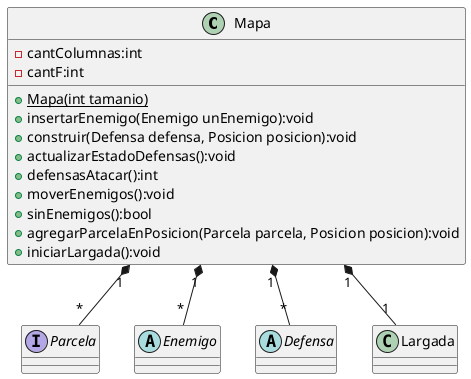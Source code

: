 @startuml

class Mapa {
    -cantColumnas:int
    -cantF:int
    {static}+Mapa(int tamanio)
    +insertarEnemigo(Enemigo unEnemigo):void
    +construir(Defensa defensa, Posicion posicion):void
    +actualizarEstadoDefensas():void
    +defensasAtacar():int
    +moverEnemigos():void
    +sinEnemigos():bool
    +agregarParcelaEnPosicion(Parcela parcela, Posicion posicion):void
    +iniciarLargada():void
}

interface Parcela {}
abstract Enemigo {}
abstract Defensa {}

Mapa "1" *-- "1" Largada
Mapa "1" *-- "*" Parcela
Mapa "1" *-- "*" Enemigo
Mapa "1" *-- "*" Defensa

@enduml